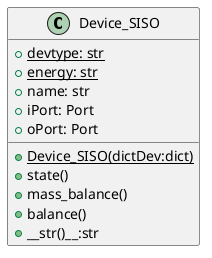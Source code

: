 @startuml
class Device_SISO {
  + {static} devtype: str
  + {static} energy: str
  + name: str
  + iPort: Port
  + oPort: Port
  + {static} Device_SISO(dictDev:dict)
  + state()
  + mass_balance()
  + balance()
  + __str()__:str
}
@enduml


